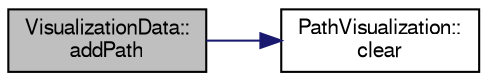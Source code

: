 digraph "VisualizationData::addPath"
{
  edge [fontname="FreeSans",fontsize="10",labelfontname="FreeSans",labelfontsize="10"];
  node [fontname="FreeSans",fontsize="10",shape=record];
  rankdir="LR";
  Node1 [label="VisualizationData::\laddPath",height=0.2,width=0.4,color="black", fillcolor="grey75", style="filled", fontcolor="black"];
  Node1 -> Node2 [color="midnightblue",fontsize="10",style="solid",fontname="FreeSans"];
  Node2 [label="PathVisualization::\lclear",height=0.2,width=0.4,color="black", fillcolor="white", style="filled",URL="$d1/d06/struct_path_visualization.html#a9eba09d2e59d683c54c278953fb4d297"];
}
